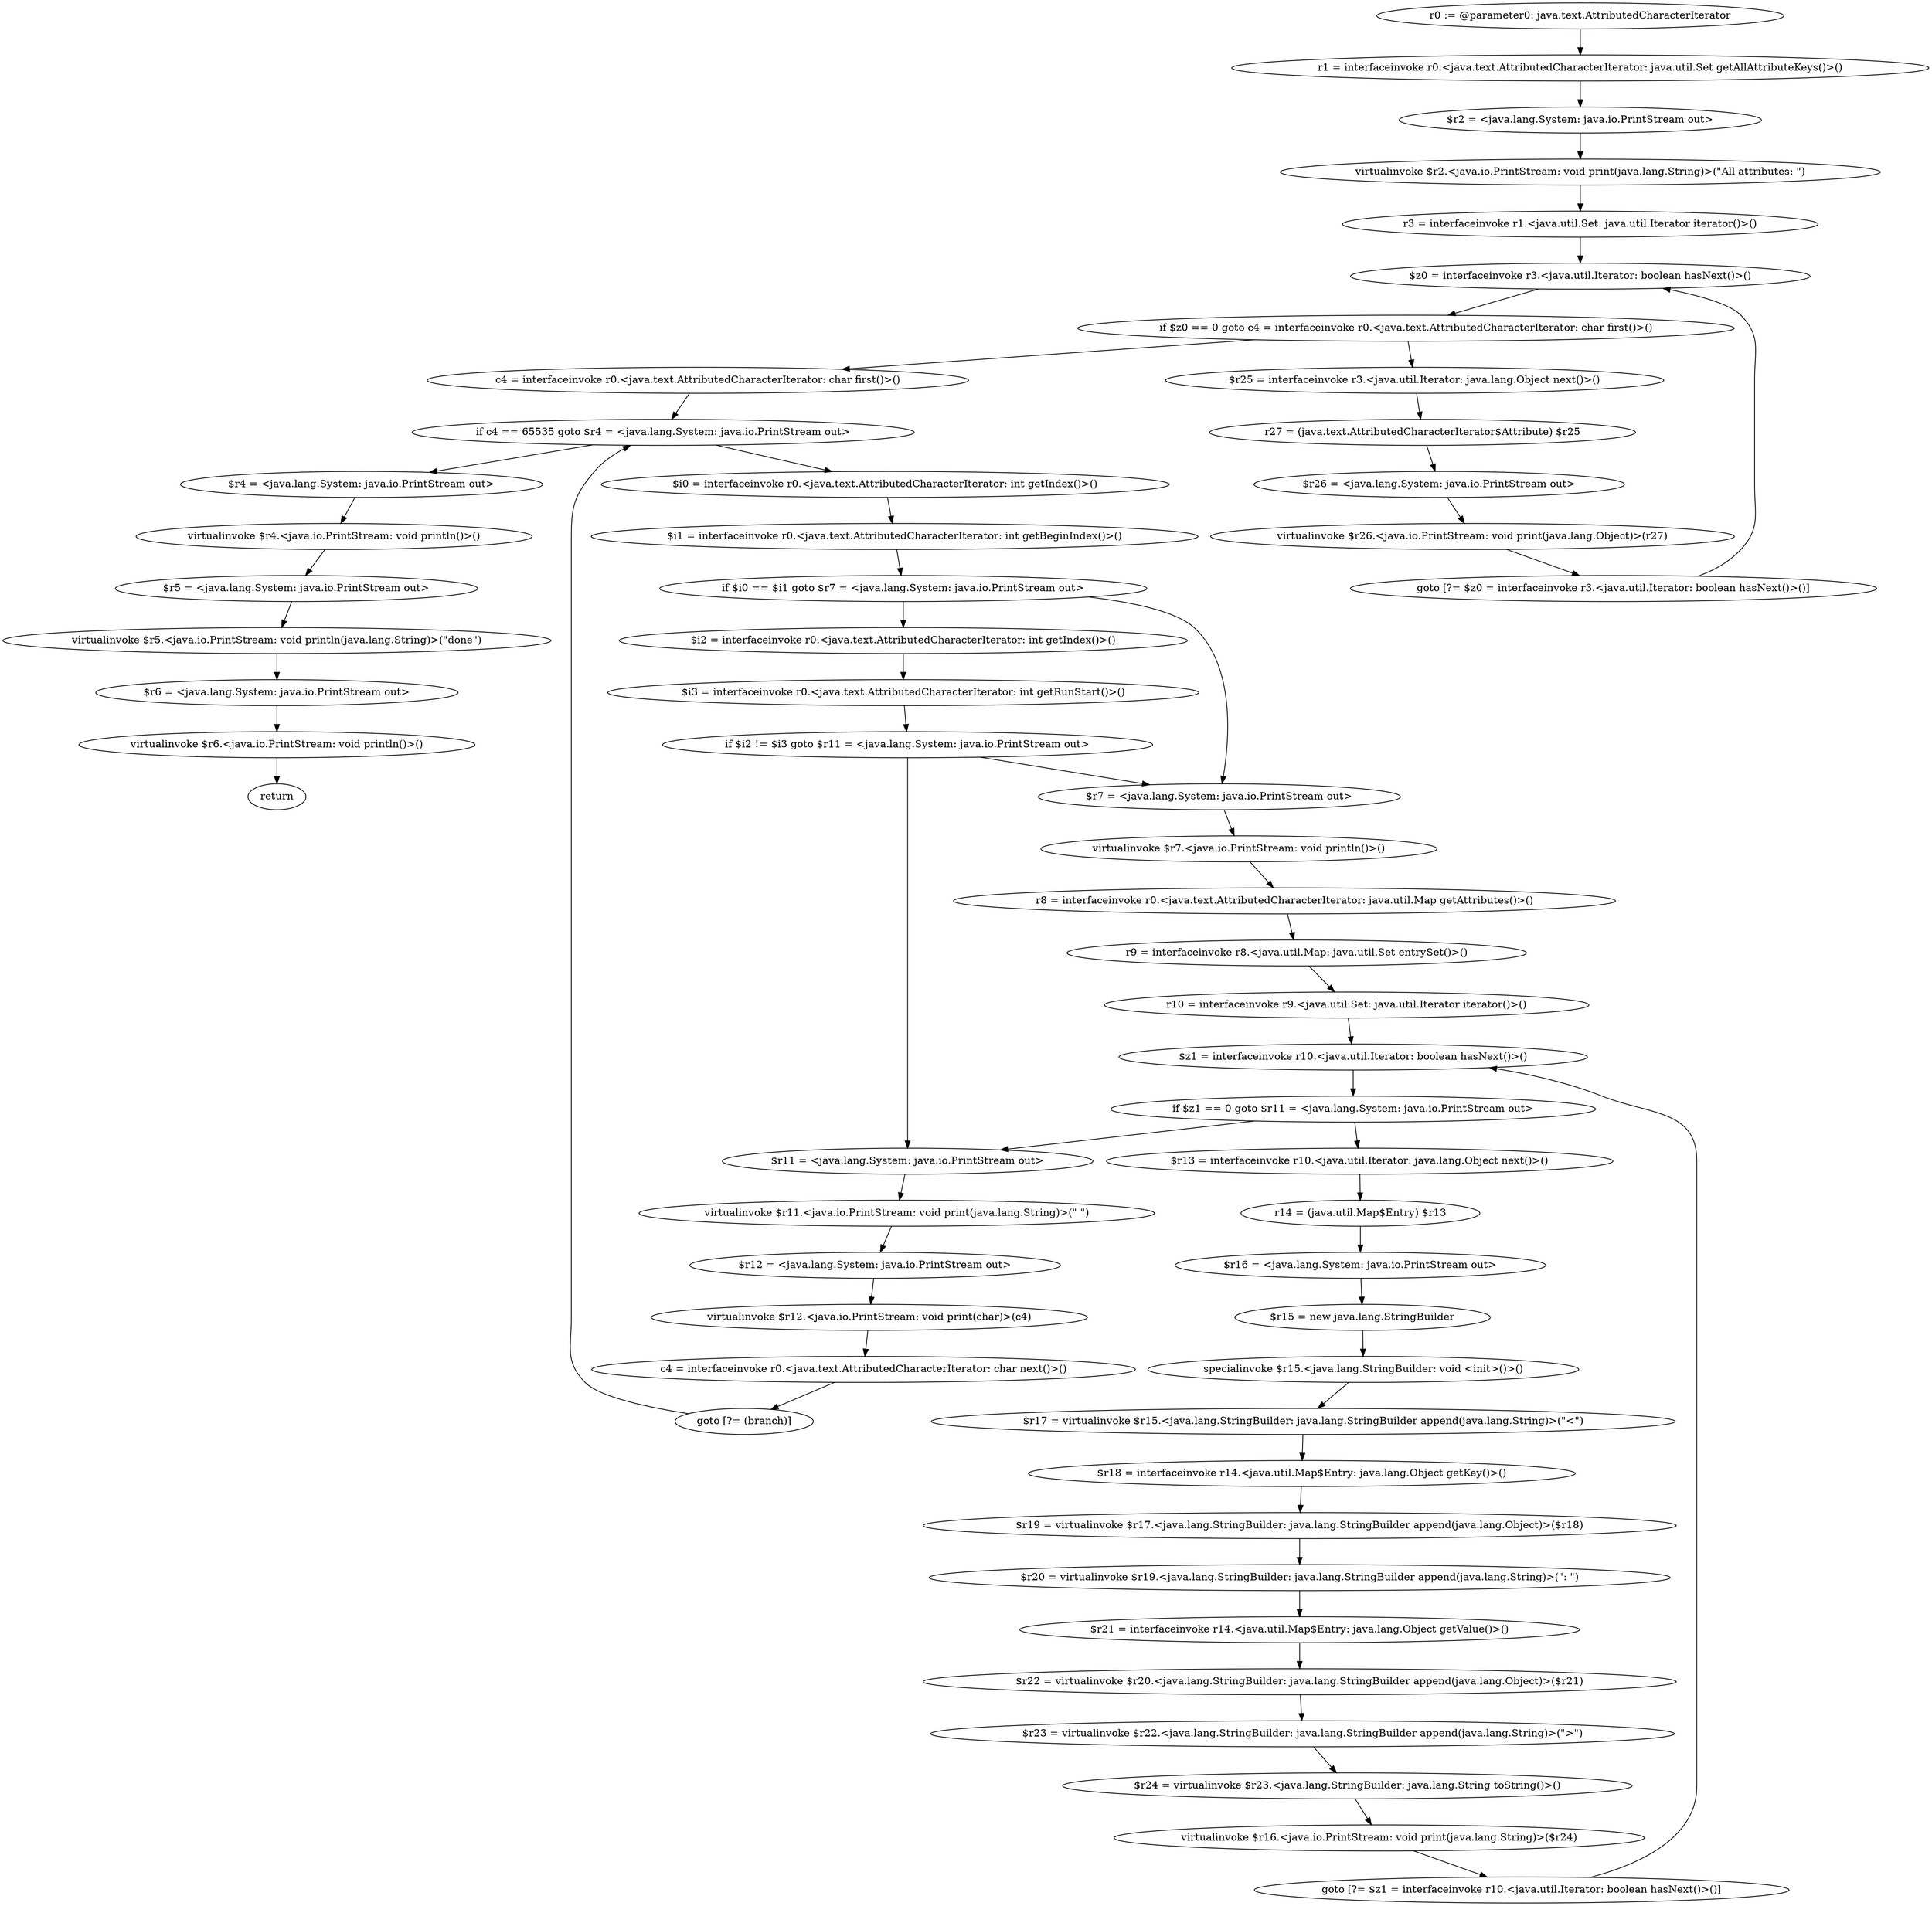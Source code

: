 digraph "unitGraph" {
    "r0 := @parameter0: java.text.AttributedCharacterIterator"
    "r1 = interfaceinvoke r0.<java.text.AttributedCharacterIterator: java.util.Set getAllAttributeKeys()>()"
    "$r2 = <java.lang.System: java.io.PrintStream out>"
    "virtualinvoke $r2.<java.io.PrintStream: void print(java.lang.String)>(\"All attributes: \")"
    "r3 = interfaceinvoke r1.<java.util.Set: java.util.Iterator iterator()>()"
    "$z0 = interfaceinvoke r3.<java.util.Iterator: boolean hasNext()>()"
    "if $z0 == 0 goto c4 = interfaceinvoke r0.<java.text.AttributedCharacterIterator: char first()>()"
    "$r25 = interfaceinvoke r3.<java.util.Iterator: java.lang.Object next()>()"
    "r27 = (java.text.AttributedCharacterIterator$Attribute) $r25"
    "$r26 = <java.lang.System: java.io.PrintStream out>"
    "virtualinvoke $r26.<java.io.PrintStream: void print(java.lang.Object)>(r27)"
    "goto [?= $z0 = interfaceinvoke r3.<java.util.Iterator: boolean hasNext()>()]"
    "c4 = interfaceinvoke r0.<java.text.AttributedCharacterIterator: char first()>()"
    "if c4 == 65535 goto $r4 = <java.lang.System: java.io.PrintStream out>"
    "$i0 = interfaceinvoke r0.<java.text.AttributedCharacterIterator: int getIndex()>()"
    "$i1 = interfaceinvoke r0.<java.text.AttributedCharacterIterator: int getBeginIndex()>()"
    "if $i0 == $i1 goto $r7 = <java.lang.System: java.io.PrintStream out>"
    "$i2 = interfaceinvoke r0.<java.text.AttributedCharacterIterator: int getIndex()>()"
    "$i3 = interfaceinvoke r0.<java.text.AttributedCharacterIterator: int getRunStart()>()"
    "if $i2 != $i3 goto $r11 = <java.lang.System: java.io.PrintStream out>"
    "$r7 = <java.lang.System: java.io.PrintStream out>"
    "virtualinvoke $r7.<java.io.PrintStream: void println()>()"
    "r8 = interfaceinvoke r0.<java.text.AttributedCharacterIterator: java.util.Map getAttributes()>()"
    "r9 = interfaceinvoke r8.<java.util.Map: java.util.Set entrySet()>()"
    "r10 = interfaceinvoke r9.<java.util.Set: java.util.Iterator iterator()>()"
    "$z1 = interfaceinvoke r10.<java.util.Iterator: boolean hasNext()>()"
    "if $z1 == 0 goto $r11 = <java.lang.System: java.io.PrintStream out>"
    "$r13 = interfaceinvoke r10.<java.util.Iterator: java.lang.Object next()>()"
    "r14 = (java.util.Map$Entry) $r13"
    "$r16 = <java.lang.System: java.io.PrintStream out>"
    "$r15 = new java.lang.StringBuilder"
    "specialinvoke $r15.<java.lang.StringBuilder: void <init>()>()"
    "$r17 = virtualinvoke $r15.<java.lang.StringBuilder: java.lang.StringBuilder append(java.lang.String)>(\"<\")"
    "$r18 = interfaceinvoke r14.<java.util.Map$Entry: java.lang.Object getKey()>()"
    "$r19 = virtualinvoke $r17.<java.lang.StringBuilder: java.lang.StringBuilder append(java.lang.Object)>($r18)"
    "$r20 = virtualinvoke $r19.<java.lang.StringBuilder: java.lang.StringBuilder append(java.lang.String)>(\": \")"
    "$r21 = interfaceinvoke r14.<java.util.Map$Entry: java.lang.Object getValue()>()"
    "$r22 = virtualinvoke $r20.<java.lang.StringBuilder: java.lang.StringBuilder append(java.lang.Object)>($r21)"
    "$r23 = virtualinvoke $r22.<java.lang.StringBuilder: java.lang.StringBuilder append(java.lang.String)>(\">\")"
    "$r24 = virtualinvoke $r23.<java.lang.StringBuilder: java.lang.String toString()>()"
    "virtualinvoke $r16.<java.io.PrintStream: void print(java.lang.String)>($r24)"
    "goto [?= $z1 = interfaceinvoke r10.<java.util.Iterator: boolean hasNext()>()]"
    "$r11 = <java.lang.System: java.io.PrintStream out>"
    "virtualinvoke $r11.<java.io.PrintStream: void print(java.lang.String)>(\" \")"
    "$r12 = <java.lang.System: java.io.PrintStream out>"
    "virtualinvoke $r12.<java.io.PrintStream: void print(char)>(c4)"
    "c4 = interfaceinvoke r0.<java.text.AttributedCharacterIterator: char next()>()"
    "goto [?= (branch)]"
    "$r4 = <java.lang.System: java.io.PrintStream out>"
    "virtualinvoke $r4.<java.io.PrintStream: void println()>()"
    "$r5 = <java.lang.System: java.io.PrintStream out>"
    "virtualinvoke $r5.<java.io.PrintStream: void println(java.lang.String)>(\"done\")"
    "$r6 = <java.lang.System: java.io.PrintStream out>"
    "virtualinvoke $r6.<java.io.PrintStream: void println()>()"
    "return"
    "r0 := @parameter0: java.text.AttributedCharacterIterator"->"r1 = interfaceinvoke r0.<java.text.AttributedCharacterIterator: java.util.Set getAllAttributeKeys()>()";
    "r1 = interfaceinvoke r0.<java.text.AttributedCharacterIterator: java.util.Set getAllAttributeKeys()>()"->"$r2 = <java.lang.System: java.io.PrintStream out>";
    "$r2 = <java.lang.System: java.io.PrintStream out>"->"virtualinvoke $r2.<java.io.PrintStream: void print(java.lang.String)>(\"All attributes: \")";
    "virtualinvoke $r2.<java.io.PrintStream: void print(java.lang.String)>(\"All attributes: \")"->"r3 = interfaceinvoke r1.<java.util.Set: java.util.Iterator iterator()>()";
    "r3 = interfaceinvoke r1.<java.util.Set: java.util.Iterator iterator()>()"->"$z0 = interfaceinvoke r3.<java.util.Iterator: boolean hasNext()>()";
    "$z0 = interfaceinvoke r3.<java.util.Iterator: boolean hasNext()>()"->"if $z0 == 0 goto c4 = interfaceinvoke r0.<java.text.AttributedCharacterIterator: char first()>()";
    "if $z0 == 0 goto c4 = interfaceinvoke r0.<java.text.AttributedCharacterIterator: char first()>()"->"$r25 = interfaceinvoke r3.<java.util.Iterator: java.lang.Object next()>()";
    "if $z0 == 0 goto c4 = interfaceinvoke r0.<java.text.AttributedCharacterIterator: char first()>()"->"c4 = interfaceinvoke r0.<java.text.AttributedCharacterIterator: char first()>()";
    "$r25 = interfaceinvoke r3.<java.util.Iterator: java.lang.Object next()>()"->"r27 = (java.text.AttributedCharacterIterator$Attribute) $r25";
    "r27 = (java.text.AttributedCharacterIterator$Attribute) $r25"->"$r26 = <java.lang.System: java.io.PrintStream out>";
    "$r26 = <java.lang.System: java.io.PrintStream out>"->"virtualinvoke $r26.<java.io.PrintStream: void print(java.lang.Object)>(r27)";
    "virtualinvoke $r26.<java.io.PrintStream: void print(java.lang.Object)>(r27)"->"goto [?= $z0 = interfaceinvoke r3.<java.util.Iterator: boolean hasNext()>()]";
    "goto [?= $z0 = interfaceinvoke r3.<java.util.Iterator: boolean hasNext()>()]"->"$z0 = interfaceinvoke r3.<java.util.Iterator: boolean hasNext()>()";
    "c4 = interfaceinvoke r0.<java.text.AttributedCharacterIterator: char first()>()"->"if c4 == 65535 goto $r4 = <java.lang.System: java.io.PrintStream out>";
    "if c4 == 65535 goto $r4 = <java.lang.System: java.io.PrintStream out>"->"$i0 = interfaceinvoke r0.<java.text.AttributedCharacterIterator: int getIndex()>()";
    "if c4 == 65535 goto $r4 = <java.lang.System: java.io.PrintStream out>"->"$r4 = <java.lang.System: java.io.PrintStream out>";
    "$i0 = interfaceinvoke r0.<java.text.AttributedCharacterIterator: int getIndex()>()"->"$i1 = interfaceinvoke r0.<java.text.AttributedCharacterIterator: int getBeginIndex()>()";
    "$i1 = interfaceinvoke r0.<java.text.AttributedCharacterIterator: int getBeginIndex()>()"->"if $i0 == $i1 goto $r7 = <java.lang.System: java.io.PrintStream out>";
    "if $i0 == $i1 goto $r7 = <java.lang.System: java.io.PrintStream out>"->"$i2 = interfaceinvoke r0.<java.text.AttributedCharacterIterator: int getIndex()>()";
    "if $i0 == $i1 goto $r7 = <java.lang.System: java.io.PrintStream out>"->"$r7 = <java.lang.System: java.io.PrintStream out>";
    "$i2 = interfaceinvoke r0.<java.text.AttributedCharacterIterator: int getIndex()>()"->"$i3 = interfaceinvoke r0.<java.text.AttributedCharacterIterator: int getRunStart()>()";
    "$i3 = interfaceinvoke r0.<java.text.AttributedCharacterIterator: int getRunStart()>()"->"if $i2 != $i3 goto $r11 = <java.lang.System: java.io.PrintStream out>";
    "if $i2 != $i3 goto $r11 = <java.lang.System: java.io.PrintStream out>"->"$r7 = <java.lang.System: java.io.PrintStream out>";
    "if $i2 != $i3 goto $r11 = <java.lang.System: java.io.PrintStream out>"->"$r11 = <java.lang.System: java.io.PrintStream out>";
    "$r7 = <java.lang.System: java.io.PrintStream out>"->"virtualinvoke $r7.<java.io.PrintStream: void println()>()";
    "virtualinvoke $r7.<java.io.PrintStream: void println()>()"->"r8 = interfaceinvoke r0.<java.text.AttributedCharacterIterator: java.util.Map getAttributes()>()";
    "r8 = interfaceinvoke r0.<java.text.AttributedCharacterIterator: java.util.Map getAttributes()>()"->"r9 = interfaceinvoke r8.<java.util.Map: java.util.Set entrySet()>()";
    "r9 = interfaceinvoke r8.<java.util.Map: java.util.Set entrySet()>()"->"r10 = interfaceinvoke r9.<java.util.Set: java.util.Iterator iterator()>()";
    "r10 = interfaceinvoke r9.<java.util.Set: java.util.Iterator iterator()>()"->"$z1 = interfaceinvoke r10.<java.util.Iterator: boolean hasNext()>()";
    "$z1 = interfaceinvoke r10.<java.util.Iterator: boolean hasNext()>()"->"if $z1 == 0 goto $r11 = <java.lang.System: java.io.PrintStream out>";
    "if $z1 == 0 goto $r11 = <java.lang.System: java.io.PrintStream out>"->"$r13 = interfaceinvoke r10.<java.util.Iterator: java.lang.Object next()>()";
    "if $z1 == 0 goto $r11 = <java.lang.System: java.io.PrintStream out>"->"$r11 = <java.lang.System: java.io.PrintStream out>";
    "$r13 = interfaceinvoke r10.<java.util.Iterator: java.lang.Object next()>()"->"r14 = (java.util.Map$Entry) $r13";
    "r14 = (java.util.Map$Entry) $r13"->"$r16 = <java.lang.System: java.io.PrintStream out>";
    "$r16 = <java.lang.System: java.io.PrintStream out>"->"$r15 = new java.lang.StringBuilder";
    "$r15 = new java.lang.StringBuilder"->"specialinvoke $r15.<java.lang.StringBuilder: void <init>()>()";
    "specialinvoke $r15.<java.lang.StringBuilder: void <init>()>()"->"$r17 = virtualinvoke $r15.<java.lang.StringBuilder: java.lang.StringBuilder append(java.lang.String)>(\"<\")";
    "$r17 = virtualinvoke $r15.<java.lang.StringBuilder: java.lang.StringBuilder append(java.lang.String)>(\"<\")"->"$r18 = interfaceinvoke r14.<java.util.Map$Entry: java.lang.Object getKey()>()";
    "$r18 = interfaceinvoke r14.<java.util.Map$Entry: java.lang.Object getKey()>()"->"$r19 = virtualinvoke $r17.<java.lang.StringBuilder: java.lang.StringBuilder append(java.lang.Object)>($r18)";
    "$r19 = virtualinvoke $r17.<java.lang.StringBuilder: java.lang.StringBuilder append(java.lang.Object)>($r18)"->"$r20 = virtualinvoke $r19.<java.lang.StringBuilder: java.lang.StringBuilder append(java.lang.String)>(\": \")";
    "$r20 = virtualinvoke $r19.<java.lang.StringBuilder: java.lang.StringBuilder append(java.lang.String)>(\": \")"->"$r21 = interfaceinvoke r14.<java.util.Map$Entry: java.lang.Object getValue()>()";
    "$r21 = interfaceinvoke r14.<java.util.Map$Entry: java.lang.Object getValue()>()"->"$r22 = virtualinvoke $r20.<java.lang.StringBuilder: java.lang.StringBuilder append(java.lang.Object)>($r21)";
    "$r22 = virtualinvoke $r20.<java.lang.StringBuilder: java.lang.StringBuilder append(java.lang.Object)>($r21)"->"$r23 = virtualinvoke $r22.<java.lang.StringBuilder: java.lang.StringBuilder append(java.lang.String)>(\">\")";
    "$r23 = virtualinvoke $r22.<java.lang.StringBuilder: java.lang.StringBuilder append(java.lang.String)>(\">\")"->"$r24 = virtualinvoke $r23.<java.lang.StringBuilder: java.lang.String toString()>()";
    "$r24 = virtualinvoke $r23.<java.lang.StringBuilder: java.lang.String toString()>()"->"virtualinvoke $r16.<java.io.PrintStream: void print(java.lang.String)>($r24)";
    "virtualinvoke $r16.<java.io.PrintStream: void print(java.lang.String)>($r24)"->"goto [?= $z1 = interfaceinvoke r10.<java.util.Iterator: boolean hasNext()>()]";
    "goto [?= $z1 = interfaceinvoke r10.<java.util.Iterator: boolean hasNext()>()]"->"$z1 = interfaceinvoke r10.<java.util.Iterator: boolean hasNext()>()";
    "$r11 = <java.lang.System: java.io.PrintStream out>"->"virtualinvoke $r11.<java.io.PrintStream: void print(java.lang.String)>(\" \")";
    "virtualinvoke $r11.<java.io.PrintStream: void print(java.lang.String)>(\" \")"->"$r12 = <java.lang.System: java.io.PrintStream out>";
    "$r12 = <java.lang.System: java.io.PrintStream out>"->"virtualinvoke $r12.<java.io.PrintStream: void print(char)>(c4)";
    "virtualinvoke $r12.<java.io.PrintStream: void print(char)>(c4)"->"c4 = interfaceinvoke r0.<java.text.AttributedCharacterIterator: char next()>()";
    "c4 = interfaceinvoke r0.<java.text.AttributedCharacterIterator: char next()>()"->"goto [?= (branch)]";
    "goto [?= (branch)]"->"if c4 == 65535 goto $r4 = <java.lang.System: java.io.PrintStream out>";
    "$r4 = <java.lang.System: java.io.PrintStream out>"->"virtualinvoke $r4.<java.io.PrintStream: void println()>()";
    "virtualinvoke $r4.<java.io.PrintStream: void println()>()"->"$r5 = <java.lang.System: java.io.PrintStream out>";
    "$r5 = <java.lang.System: java.io.PrintStream out>"->"virtualinvoke $r5.<java.io.PrintStream: void println(java.lang.String)>(\"done\")";
    "virtualinvoke $r5.<java.io.PrintStream: void println(java.lang.String)>(\"done\")"->"$r6 = <java.lang.System: java.io.PrintStream out>";
    "$r6 = <java.lang.System: java.io.PrintStream out>"->"virtualinvoke $r6.<java.io.PrintStream: void println()>()";
    "virtualinvoke $r6.<java.io.PrintStream: void println()>()"->"return";
}
